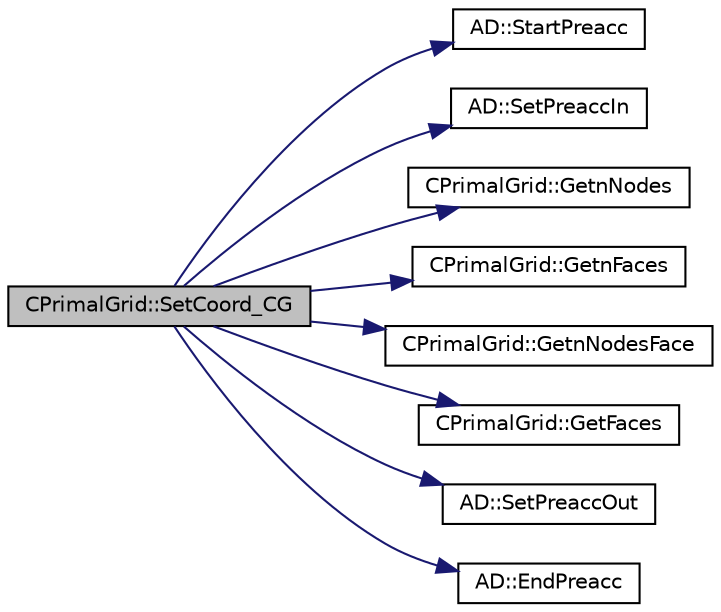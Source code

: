 digraph "CPrimalGrid::SetCoord_CG"
{
  edge [fontname="Helvetica",fontsize="10",labelfontname="Helvetica",labelfontsize="10"];
  node [fontname="Helvetica",fontsize="10",shape=record];
  rankdir="LR";
  Node521 [label="CPrimalGrid::SetCoord_CG",height=0.2,width=0.4,color="black", fillcolor="grey75", style="filled", fontcolor="black"];
  Node521 -> Node522 [color="midnightblue",fontsize="10",style="solid",fontname="Helvetica"];
  Node522 [label="AD::StartPreacc",height=0.2,width=0.4,color="black", fillcolor="white", style="filled",URL="$namespace_a_d.html#a2a1e9c4b109fd751e84132c9495de3ff",tooltip="Starts a new preaccumulation section and sets the input variables. "];
  Node521 -> Node523 [color="midnightblue",fontsize="10",style="solid",fontname="Helvetica"];
  Node523 [label="AD::SetPreaccIn",height=0.2,width=0.4,color="black", fillcolor="white", style="filled",URL="$namespace_a_d.html#aad703f3a82e509c88b92ae638f75383c",tooltip="Sets the scalar input of a preaccumulation section. "];
  Node521 -> Node524 [color="midnightblue",fontsize="10",style="solid",fontname="Helvetica"];
  Node524 [label="CPrimalGrid::GetnNodes",height=0.2,width=0.4,color="black", fillcolor="white", style="filled",URL="$class_c_primal_grid.html#a0efbf2f8391d5177d92bd850016a3783",tooltip="A pure virtual member. "];
  Node521 -> Node525 [color="midnightblue",fontsize="10",style="solid",fontname="Helvetica"];
  Node525 [label="CPrimalGrid::GetnFaces",height=0.2,width=0.4,color="black", fillcolor="white", style="filled",URL="$class_c_primal_grid.html#a0ed05bb848693e3975e12943d8612029",tooltip="A pure virtual member. "];
  Node521 -> Node526 [color="midnightblue",fontsize="10",style="solid",fontname="Helvetica"];
  Node526 [label="CPrimalGrid::GetnNodesFace",height=0.2,width=0.4,color="black", fillcolor="white", style="filled",URL="$class_c_primal_grid.html#a950426deace995a7a0dfec7b63383d94",tooltip="A pure virtual member. "];
  Node521 -> Node527 [color="midnightblue",fontsize="10",style="solid",fontname="Helvetica"];
  Node527 [label="CPrimalGrid::GetFaces",height=0.2,width=0.4,color="black", fillcolor="white", style="filled",URL="$class_c_primal_grid.html#ad76a784e0e159c2d0c2d004a91731979",tooltip="A pure virtual member. "];
  Node521 -> Node528 [color="midnightblue",fontsize="10",style="solid",fontname="Helvetica"];
  Node528 [label="AD::SetPreaccOut",height=0.2,width=0.4,color="black", fillcolor="white", style="filled",URL="$namespace_a_d.html#ab3a80e24a5c8c2beb01131c57dcae4b2",tooltip="Sets the scalar output of a preaccumulation section. "];
  Node521 -> Node529 [color="midnightblue",fontsize="10",style="solid",fontname="Helvetica"];
  Node529 [label="AD::EndPreacc",height=0.2,width=0.4,color="black", fillcolor="white", style="filled",URL="$namespace_a_d.html#a309d057a92faa60a3a760254678ec9ea",tooltip="Ends a preaccumulation section and computes the local Jacobi matrix of a code section using the varia..."];
}
